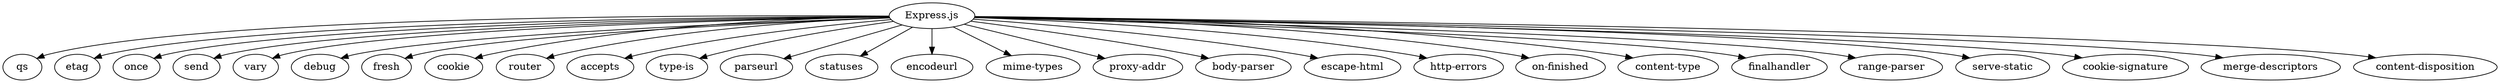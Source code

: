 // Dependencies
digraph {
	E [label="Express.js"]
	qs [label=qs]
	E -> qs
	etag [label=etag]
	E -> etag
	once [label=once]
	E -> once
	send [label=send]
	E -> send
	vary [label=vary]
	E -> vary
	debug [label=debug]
	E -> debug
	fresh [label=fresh]
	E -> fresh
	cookie [label=cookie]
	E -> cookie
	router [label=router]
	E -> router
	accepts [label=accepts]
	E -> accepts
	"type-is" [label="type-is"]
	E -> "type-is"
	parseurl [label=parseurl]
	E -> parseurl
	statuses [label=statuses]
	E -> statuses
	encodeurl [label=encodeurl]
	E -> encodeurl
	"mime-types" [label="mime-types"]
	E -> "mime-types"
	"proxy-addr" [label="proxy-addr"]
	E -> "proxy-addr"
	"body-parser" [label="body-parser"]
	E -> "body-parser"
	"escape-html" [label="escape-html"]
	E -> "escape-html"
	"http-errors" [label="http-errors"]
	E -> "http-errors"
	"on-finished" [label="on-finished"]
	E -> "on-finished"
	"content-type" [label="content-type"]
	E -> "content-type"
	finalhandler [label=finalhandler]
	E -> finalhandler
	"range-parser" [label="range-parser"]
	E -> "range-parser"
	"serve-static" [label="serve-static"]
	E -> "serve-static"
	"cookie-signature" [label="cookie-signature"]
	E -> "cookie-signature"
	"merge-descriptors" [label="merge-descriptors"]
	E -> "merge-descriptors"
	"content-disposition" [label="content-disposition"]
	E -> "content-disposition"
}
